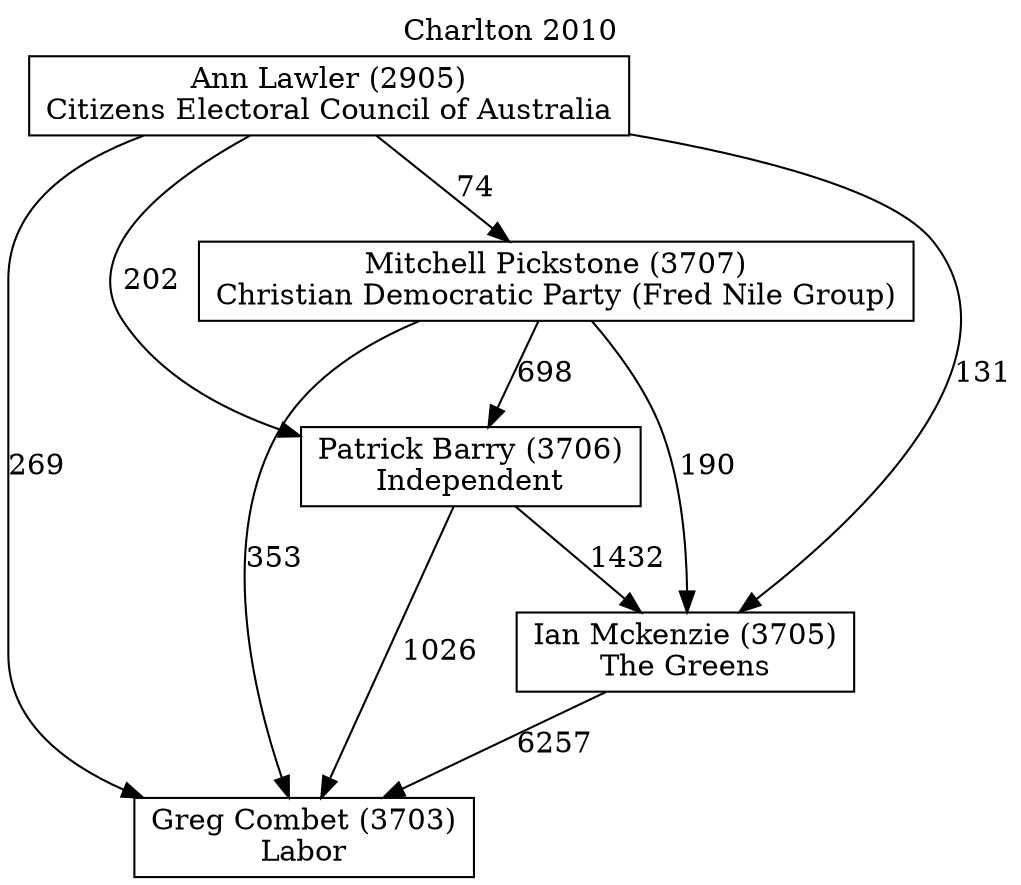 // House preference flow
digraph "Greg Combet (3703)_Charlton_2010" {
	graph [label="Charlton 2010" labelloc=t mclimit=10]
	node [shape=box]
	"Ann Lawler (2905)" [label="Ann Lawler (2905)
Citizens Electoral Council of Australia"]
	"Greg Combet (3703)" [label="Greg Combet (3703)
Labor"]
	"Ian Mckenzie (3705)" [label="Ian Mckenzie (3705)
The Greens"]
	"Mitchell Pickstone (3707)" [label="Mitchell Pickstone (3707)
Christian Democratic Party (Fred Nile Group)"]
	"Patrick Barry (3706)" [label="Patrick Barry (3706)
Independent"]
	"Ann Lawler (2905)" -> "Greg Combet (3703)" [label=269]
	"Ann Lawler (2905)" -> "Ian Mckenzie (3705)" [label=131]
	"Ann Lawler (2905)" -> "Mitchell Pickstone (3707)" [label=74]
	"Ann Lawler (2905)" -> "Patrick Barry (3706)" [label=202]
	"Ian Mckenzie (3705)" -> "Greg Combet (3703)" [label=6257]
	"Mitchell Pickstone (3707)" -> "Greg Combet (3703)" [label=353]
	"Mitchell Pickstone (3707)" -> "Ian Mckenzie (3705)" [label=190]
	"Mitchell Pickstone (3707)" -> "Patrick Barry (3706)" [label=698]
	"Patrick Barry (3706)" -> "Greg Combet (3703)" [label=1026]
	"Patrick Barry (3706)" -> "Ian Mckenzie (3705)" [label=1432]
}
